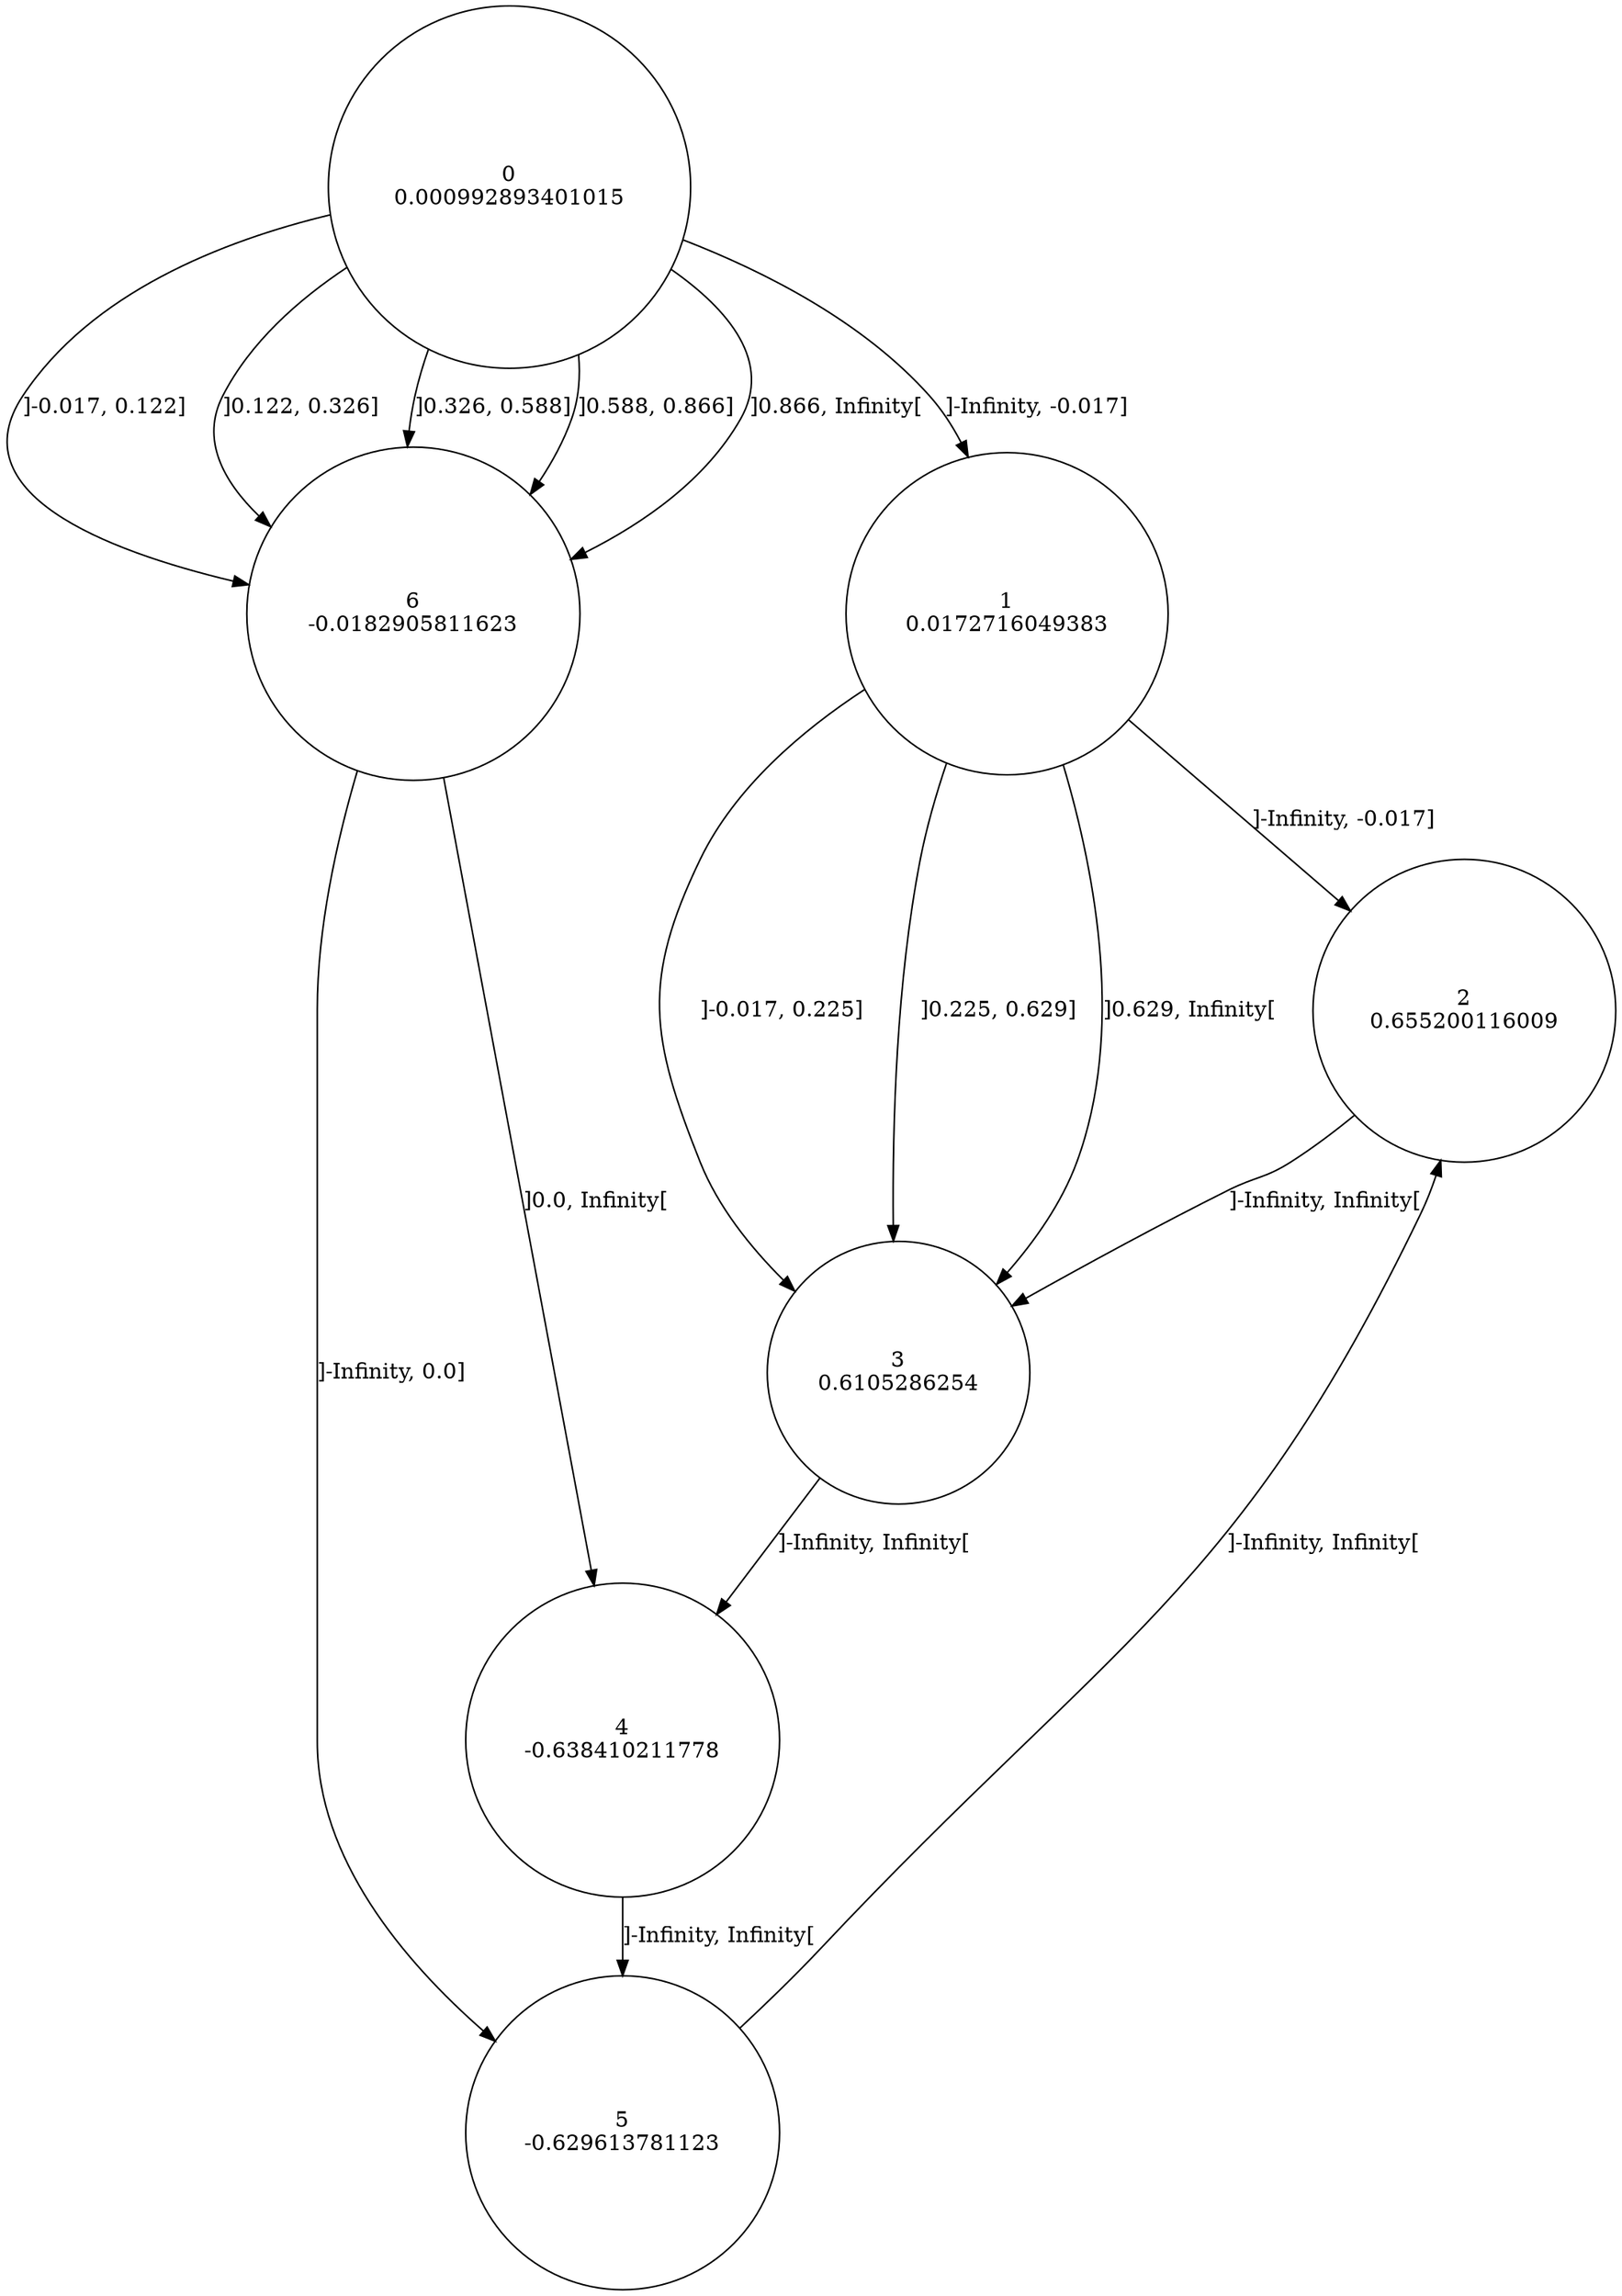 digraph a {
0 [shape=circle, label="0\n0.000992893401015"];
	0 -> 1 [label="]-Infinity, -0.017]"];
	0 -> 6 [label="]-0.017, 0.122]"];
	0 -> 6 [label="]0.122, 0.326]"];
	0 -> 6 [label="]0.326, 0.588]"];
	0 -> 6 [label="]0.588, 0.866]"];
	0 -> 6 [label="]0.866, Infinity["];
1 [shape=circle, label="1\n0.0172716049383"];
	1 -> 2 [label="]-Infinity, -0.017]"];
	1 -> 3 [label="]-0.017, 0.225]"];
	1 -> 3 [label="]0.225, 0.629]"];
	1 -> 3 [label="]0.629, Infinity["];
2 [shape=circle, label="2\n0.655200116009"];
	2 -> 3 [label="]-Infinity, Infinity["];
3 [shape=circle, label="3\n0.6105286254"];
	3 -> 4 [label="]-Infinity, Infinity["];
4 [shape=circle, label="4\n-0.638410211778"];
	4 -> 5 [label="]-Infinity, Infinity["];
5 [shape=circle, label="5\n-0.629613781123"];
	5 -> 2 [label="]-Infinity, Infinity["];
6 [shape=circle, label="6\n-0.0182905811623"];
	6 -> 5 [label="]-Infinity, 0.0]"];
	6 -> 4 [label="]0.0, Infinity["];
}